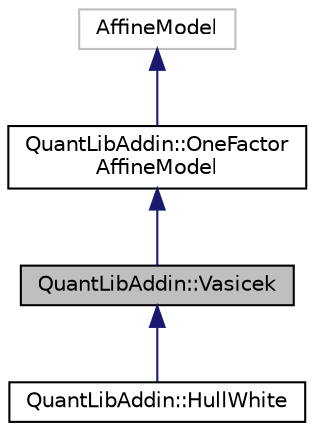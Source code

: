 digraph "QuantLibAddin::Vasicek"
{
  edge [fontname="Helvetica",fontsize="10",labelfontname="Helvetica",labelfontsize="10"];
  node [fontname="Helvetica",fontsize="10",shape=record];
  Node0 [label="QuantLibAddin::Vasicek",height=0.2,width=0.4,color="black", fillcolor="grey75", style="filled", fontcolor="black"];
  Node1 -> Node0 [dir="back",color="midnightblue",fontsize="10",style="solid",fontname="Helvetica"];
  Node1 [label="QuantLibAddin::OneFactor\lAffineModel",height=0.2,width=0.4,color="black", fillcolor="white", style="filled",URL="$class_quant_lib_addin_1_1_one_factor_affine_model.html"];
  Node2 -> Node1 [dir="back",color="midnightblue",fontsize="10",style="solid",fontname="Helvetica"];
  Node2 [label="AffineModel",height=0.2,width=0.4,color="grey75", fillcolor="white", style="filled"];
  Node0 -> Node3 [dir="back",color="midnightblue",fontsize="10",style="solid",fontname="Helvetica"];
  Node3 [label="QuantLibAddin::HullWhite",height=0.2,width=0.4,color="black", fillcolor="white", style="filled",URL="$class_quant_lib_addin_1_1_hull_white.html"];
}

